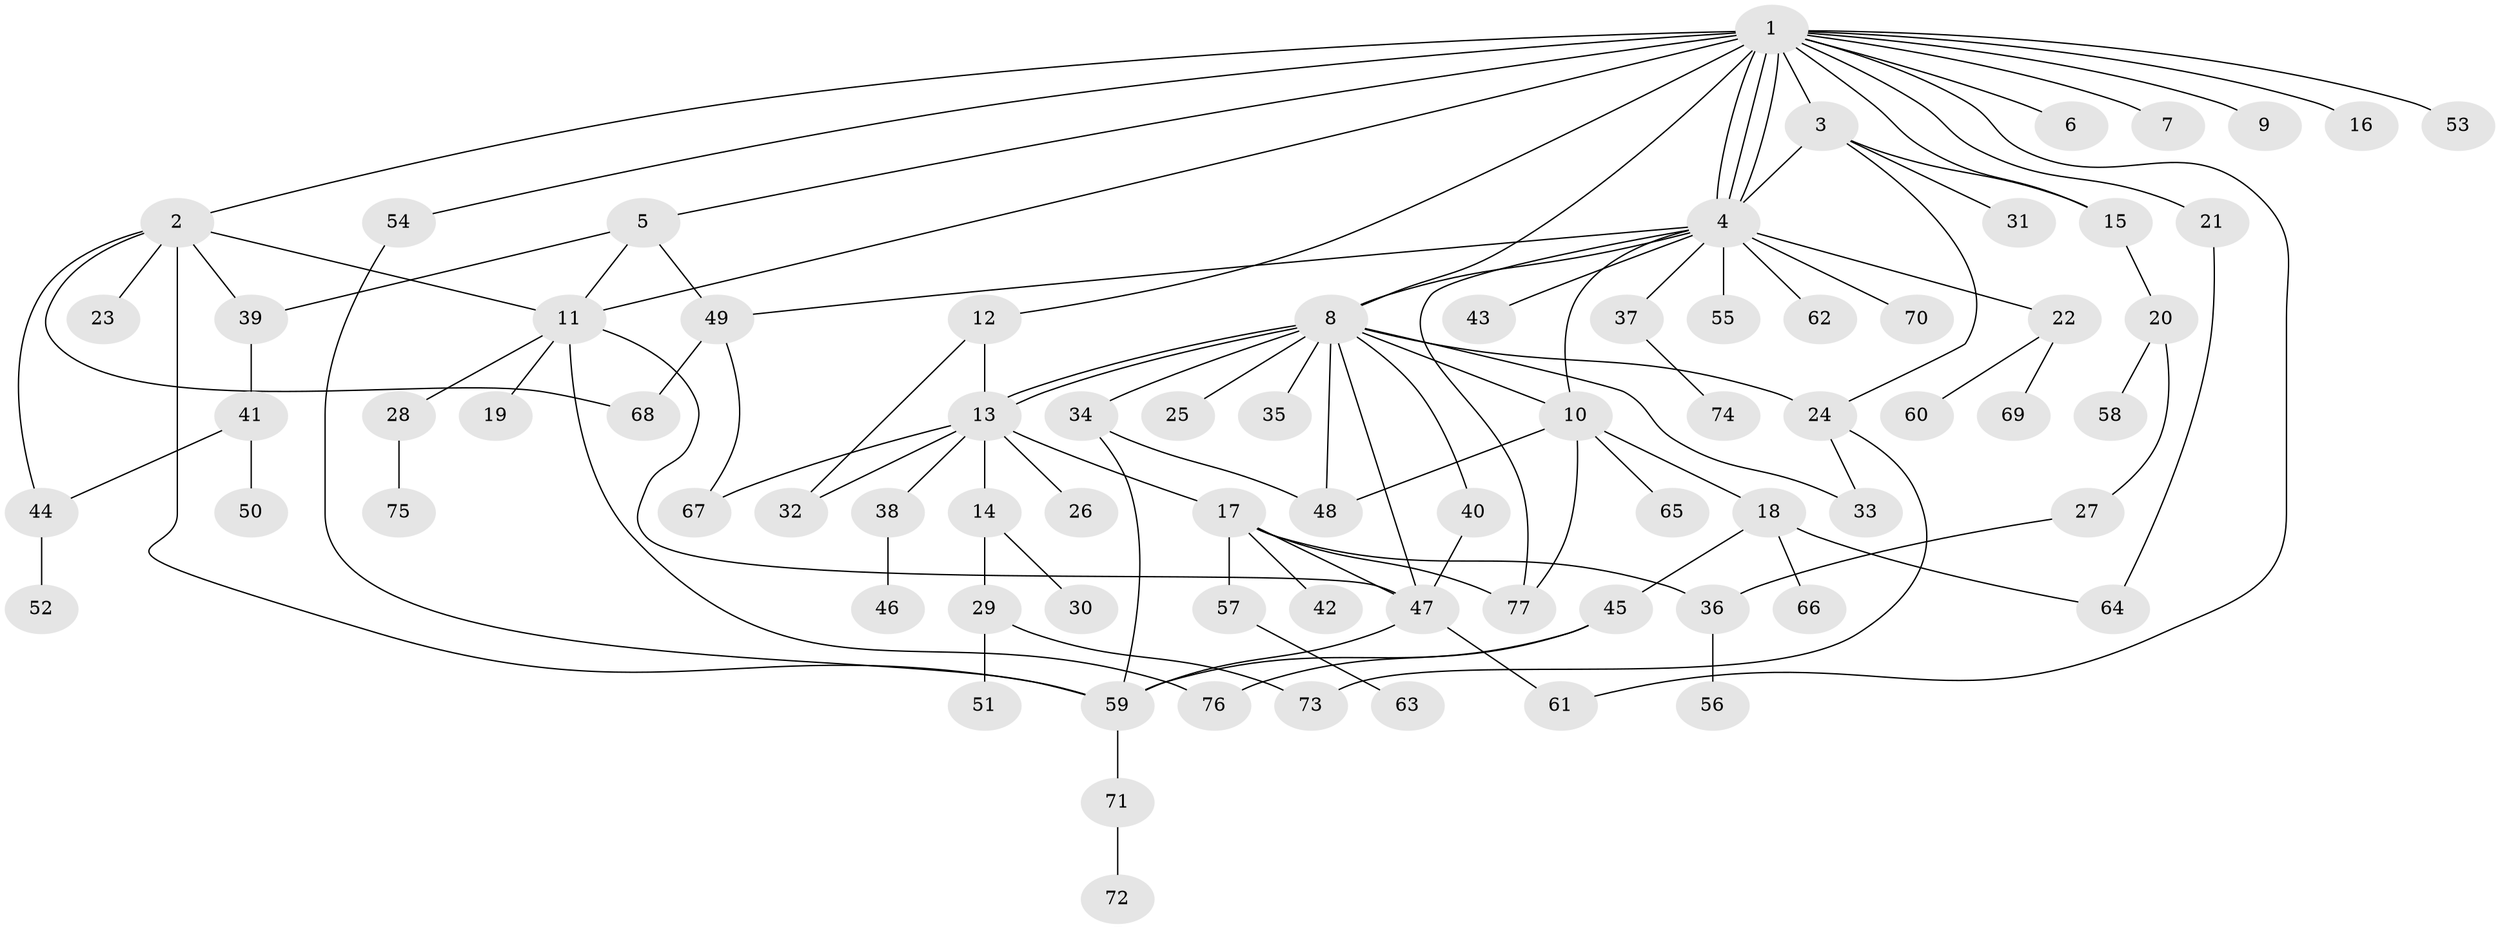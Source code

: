 // Generated by graph-tools (version 1.1) at 2025/01/03/09/25 03:01:48]
// undirected, 77 vertices, 110 edges
graph export_dot {
graph [start="1"]
  node [color=gray90,style=filled];
  1;
  2;
  3;
  4;
  5;
  6;
  7;
  8;
  9;
  10;
  11;
  12;
  13;
  14;
  15;
  16;
  17;
  18;
  19;
  20;
  21;
  22;
  23;
  24;
  25;
  26;
  27;
  28;
  29;
  30;
  31;
  32;
  33;
  34;
  35;
  36;
  37;
  38;
  39;
  40;
  41;
  42;
  43;
  44;
  45;
  46;
  47;
  48;
  49;
  50;
  51;
  52;
  53;
  54;
  55;
  56;
  57;
  58;
  59;
  60;
  61;
  62;
  63;
  64;
  65;
  66;
  67;
  68;
  69;
  70;
  71;
  72;
  73;
  74;
  75;
  76;
  77;
  1 -- 2;
  1 -- 3;
  1 -- 4;
  1 -- 4;
  1 -- 4;
  1 -- 5;
  1 -- 6;
  1 -- 7;
  1 -- 8;
  1 -- 9;
  1 -- 11;
  1 -- 12;
  1 -- 15;
  1 -- 16;
  1 -- 21;
  1 -- 53;
  1 -- 54;
  1 -- 61;
  2 -- 11;
  2 -- 23;
  2 -- 39;
  2 -- 44;
  2 -- 59;
  2 -- 68;
  3 -- 4;
  3 -- 15;
  3 -- 24;
  3 -- 31;
  4 -- 8;
  4 -- 10;
  4 -- 22;
  4 -- 37;
  4 -- 43;
  4 -- 49;
  4 -- 55;
  4 -- 62;
  4 -- 70;
  4 -- 77;
  5 -- 11;
  5 -- 39;
  5 -- 49;
  8 -- 10;
  8 -- 13;
  8 -- 13;
  8 -- 24;
  8 -- 25;
  8 -- 33;
  8 -- 34;
  8 -- 35;
  8 -- 40;
  8 -- 47;
  8 -- 48;
  10 -- 18;
  10 -- 48;
  10 -- 65;
  10 -- 77;
  11 -- 19;
  11 -- 28;
  11 -- 47;
  11 -- 76;
  12 -- 13;
  12 -- 32;
  13 -- 14;
  13 -- 17;
  13 -- 26;
  13 -- 32;
  13 -- 38;
  13 -- 67;
  14 -- 29;
  14 -- 30;
  15 -- 20;
  17 -- 36;
  17 -- 42;
  17 -- 47;
  17 -- 57;
  17 -- 77;
  18 -- 45;
  18 -- 64;
  18 -- 66;
  20 -- 27;
  20 -- 58;
  21 -- 64;
  22 -- 60;
  22 -- 69;
  24 -- 33;
  24 -- 73;
  27 -- 36;
  28 -- 75;
  29 -- 51;
  29 -- 73;
  34 -- 48;
  34 -- 59;
  36 -- 56;
  37 -- 74;
  38 -- 46;
  39 -- 41;
  40 -- 47;
  41 -- 44;
  41 -- 50;
  44 -- 52;
  45 -- 59;
  45 -- 76;
  47 -- 59;
  47 -- 61;
  49 -- 67;
  49 -- 68;
  54 -- 59;
  57 -- 63;
  59 -- 71;
  71 -- 72;
}
